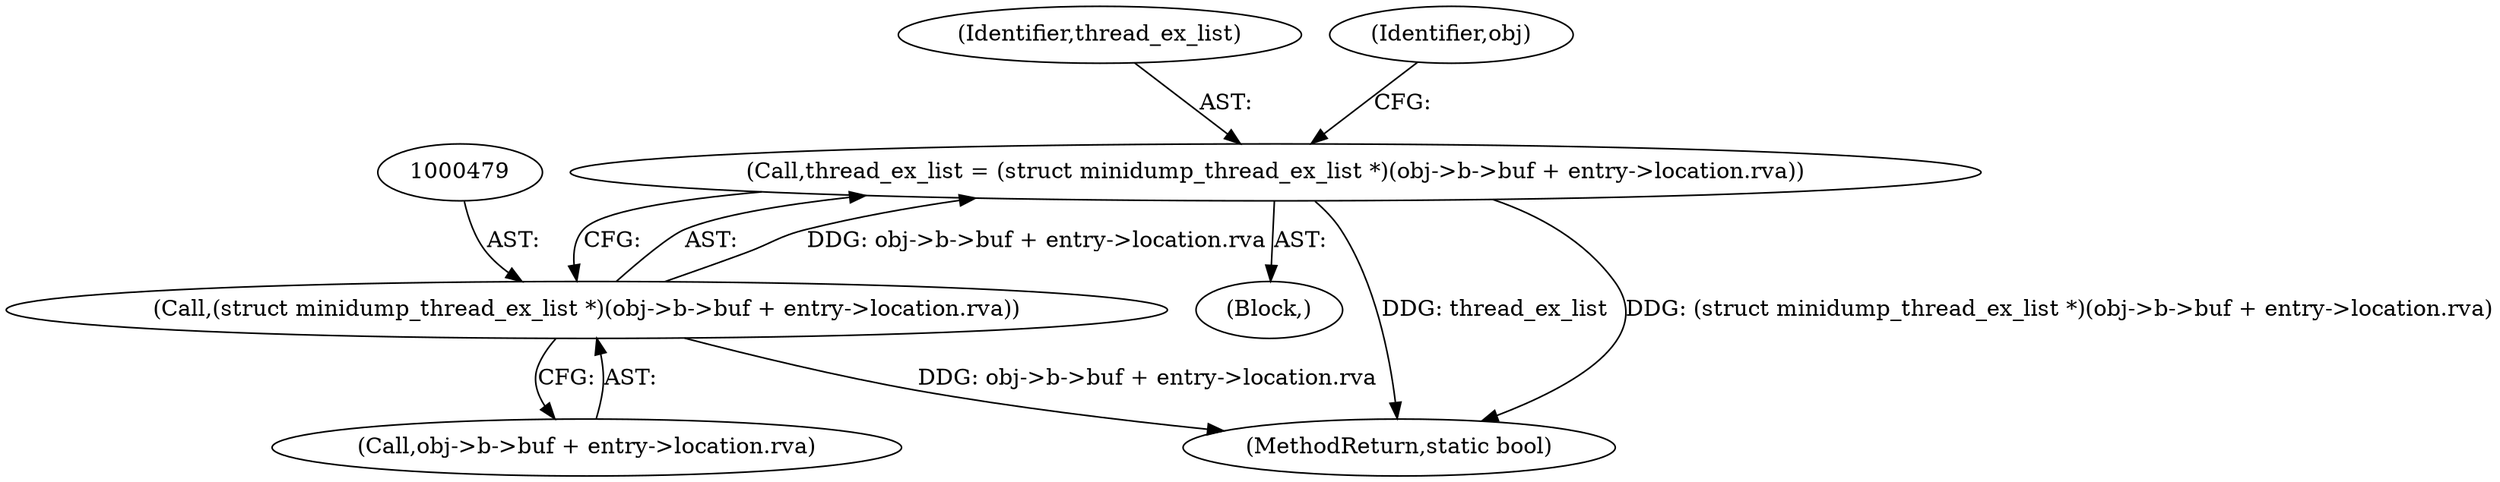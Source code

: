 digraph "0_radare2_40b021ba29c8f90ccf7c879fde2580bc73a17e8e_0@API" {
"1000476" [label="(Call,thread_ex_list = (struct minidump_thread_ex_list *)(obj->b->buf + entry->location.rva))"];
"1000478" [label="(Call,(struct minidump_thread_ex_list *)(obj->b->buf + entry->location.rva))"];
"1000480" [label="(Call,obj->b->buf + entry->location.rva)"];
"1000478" [label="(Call,(struct minidump_thread_ex_list *)(obj->b->buf + entry->location.rva))"];
"1000477" [label="(Identifier,thread_ex_list)"];
"1000166" [label="(Block,)"];
"1001137" [label="(MethodReturn,static bool)"];
"1000476" [label="(Call,thread_ex_list = (struct minidump_thread_ex_list *)(obj->b->buf + entry->location.rva))"];
"1000493" [label="(Identifier,obj)"];
"1000476" -> "1000166"  [label="AST: "];
"1000476" -> "1000478"  [label="CFG: "];
"1000477" -> "1000476"  [label="AST: "];
"1000478" -> "1000476"  [label="AST: "];
"1000493" -> "1000476"  [label="CFG: "];
"1000476" -> "1001137"  [label="DDG: thread_ex_list"];
"1000476" -> "1001137"  [label="DDG: (struct minidump_thread_ex_list *)(obj->b->buf + entry->location.rva)"];
"1000478" -> "1000476"  [label="DDG: obj->b->buf + entry->location.rva"];
"1000478" -> "1000480"  [label="CFG: "];
"1000479" -> "1000478"  [label="AST: "];
"1000480" -> "1000478"  [label="AST: "];
"1000478" -> "1001137"  [label="DDG: obj->b->buf + entry->location.rva"];
}

